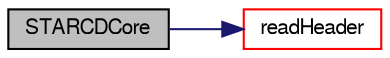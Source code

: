 digraph "STARCDCore"
{
  bgcolor="transparent";
  edge [fontname="FreeSans",fontsize="10",labelfontname="FreeSans",labelfontsize="10"];
  node [fontname="FreeSans",fontsize="10",shape=record];
  rankdir="LR";
  Node0 [label="STARCDCore",height=0.2,width=0.4,color="black", fillcolor="grey75", style="filled", fontcolor="black"];
  Node0 -> Node1 [color="midnightblue",fontsize="10",style="solid",fontname="FreeSans"];
  Node1 [label="readHeader",height=0.2,width=0.4,color="red",URL="$a21886.html#a583e8391677afc552ce88c2ce67e508e",tooltip="Read header. "];
}
